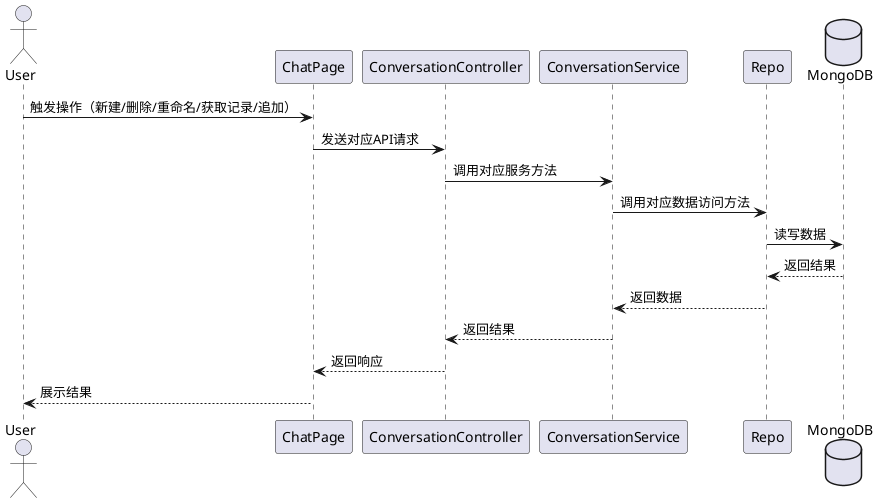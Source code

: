 @startuml
actor User
participant ChatPage as Frontend
participant ConversationController as Controller
participant ConversationService as Service
participant Repo as Repository
database MongoDB

User -> Frontend: 触发操作（新建/删除/重命名/获取记录/追加）
Frontend -> Controller: 发送对应API请求
Controller -> Service: 调用对应服务方法
Service -> Repository: 调用对应数据访问方法
Repository -> MongoDB: 读写数据
MongoDB --> Repository: 返回结果
Repository --> Service: 返回数据
Service --> Controller: 返回结果
Controller --> Frontend: 返回响应
Frontend --> User: 展示结果
@enduml
